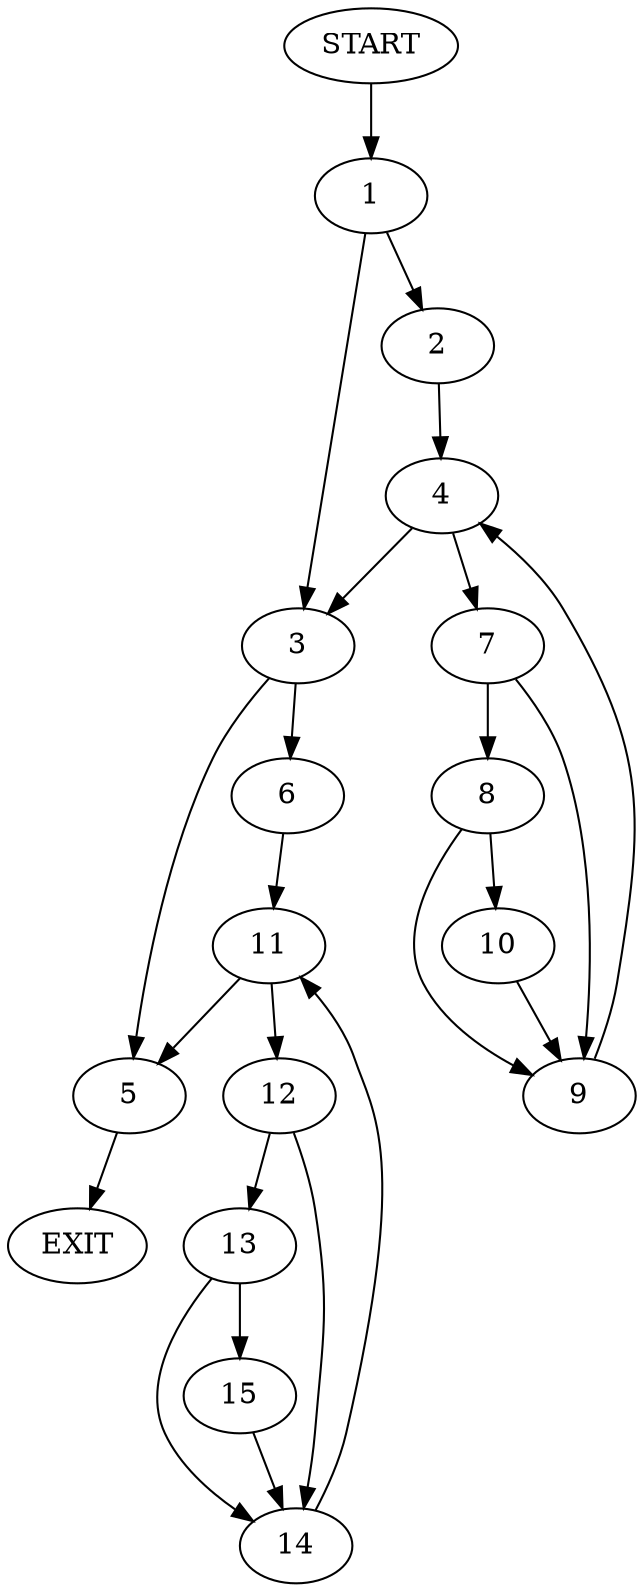 digraph {
0 [label="START"]
16 [label="EXIT"]
0 -> 1
1 -> 2
1 -> 3
2 -> 4
3 -> 5
3 -> 6
4 -> 3
4 -> 7
7 -> 8
7 -> 9
9 -> 4
8 -> 10
8 -> 9
10 -> 9
6 -> 11
5 -> 16
11 -> 5
11 -> 12
12 -> 13
12 -> 14
14 -> 11
13 -> 14
13 -> 15
15 -> 14
}
